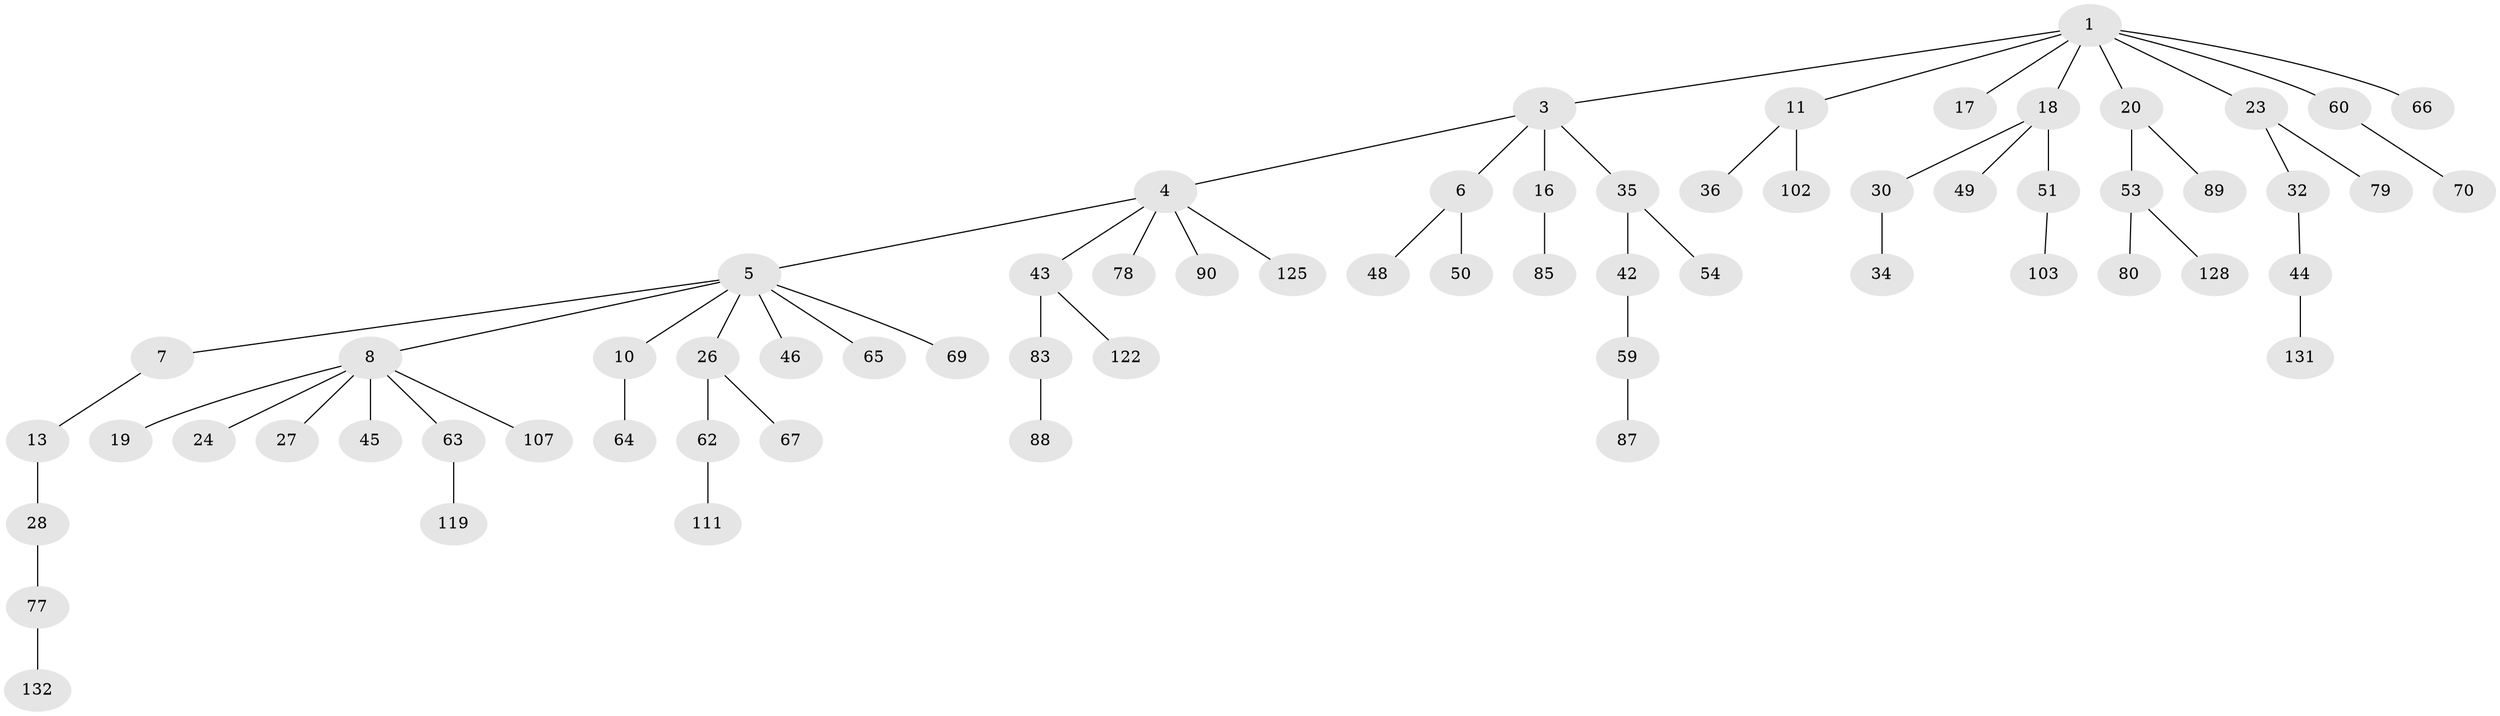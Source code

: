 // original degree distribution, {3: 0.12878787878787878, 7: 0.030303030303030304, 5: 0.015151515151515152, 6: 0.007575757575757576, 2: 0.2878787878787879, 4: 0.05303030303030303, 1: 0.4772727272727273}
// Generated by graph-tools (version 1.1) at 2025/15/03/09/25 04:15:25]
// undirected, 66 vertices, 65 edges
graph export_dot {
graph [start="1"]
  node [color=gray90,style=filled];
  1 [super="+2"];
  3;
  4;
  5 [super="+9"];
  6 [super="+14+31"];
  7;
  8;
  10 [super="+12+39"];
  11 [super="+105+55+22"];
  13;
  16 [super="+21"];
  17;
  18 [super="+38"];
  19;
  20 [super="+47+113+73+81+37"];
  23 [super="+33+68"];
  24 [super="+98"];
  26 [super="+41"];
  27 [super="+61+93"];
  28;
  30 [super="+100"];
  32;
  34;
  35 [super="+71"];
  36;
  42 [super="+117"];
  43 [super="+56"];
  44;
  45;
  46 [super="+58+91"];
  48;
  49 [super="+110+129"];
  50 [super="+127"];
  51 [super="+52"];
  53;
  54;
  59;
  60 [super="+124+75"];
  62;
  63;
  64;
  65;
  66;
  67 [super="+114"];
  69;
  70 [super="+97"];
  77 [super="+82"];
  78 [super="+123"];
  79;
  80;
  83;
  85;
  87 [super="+116"];
  88 [super="+95+101"];
  89;
  90;
  102 [super="+109"];
  103 [super="+115"];
  107;
  111;
  119 [super="+130"];
  122;
  125;
  128;
  131;
  132;
  1 -- 18;
  1 -- 20;
  1 -- 66;
  1 -- 3;
  1 -- 17;
  1 -- 23;
  1 -- 11;
  1 -- 60;
  3 -- 4;
  3 -- 6;
  3 -- 16;
  3 -- 35;
  4 -- 5;
  4 -- 43;
  4 -- 78;
  4 -- 90;
  4 -- 125;
  5 -- 7;
  5 -- 8;
  5 -- 26;
  5 -- 46;
  5 -- 65;
  5 -- 10;
  5 -- 69;
  6 -- 48;
  6 -- 50;
  7 -- 13;
  8 -- 19;
  8 -- 24;
  8 -- 27;
  8 -- 45;
  8 -- 63;
  8 -- 107;
  10 -- 64;
  11 -- 36;
  11 -- 102;
  13 -- 28;
  16 -- 85;
  18 -- 30;
  18 -- 51;
  18 -- 49;
  20 -- 89;
  20 -- 53;
  23 -- 32;
  23 -- 79;
  26 -- 67;
  26 -- 62;
  28 -- 77;
  30 -- 34;
  32 -- 44;
  35 -- 42;
  35 -- 54;
  42 -- 59;
  43 -- 83;
  43 -- 122;
  44 -- 131;
  51 -- 103;
  53 -- 80;
  53 -- 128;
  59 -- 87;
  60 -- 70;
  62 -- 111;
  63 -- 119;
  77 -- 132;
  83 -- 88;
}
